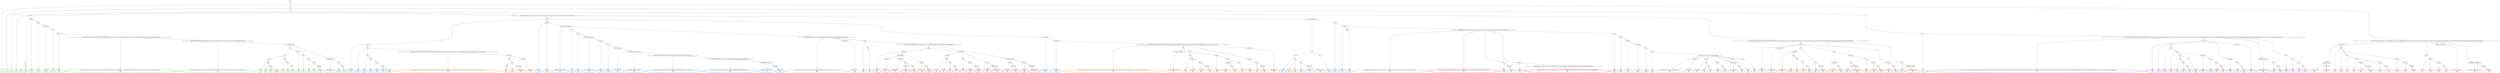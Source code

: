 digraph T {
	{
		rank=same
		401 [penwidth=3,colorscheme=set19,color=3,label="0_P\nP\n1.6%"]
		399 [penwidth=3,colorscheme=set19,color=3,label="1_P\nP\n4.1%"]
		397 [penwidth=3,colorscheme=set19,color=3,label="2_P\nP\n9.1%"]
		395 [penwidth=3,colorscheme=set19,color=3,label="4_P\nP\n4.3%"]
		393 [penwidth=3,colorscheme=set19,color=3,label="6_P\nP\n2.5%"]
		391 [penwidth=3,colorscheme=set19,color=3,label="10_P\nP\n5.8%"]
		389 [penwidth=3,colorscheme=set19,color=3,label="9;22;25_P\nP\n0.23%"]
		387 [penwidth=3,colorscheme=set19,color=3,label="28;35_P\nP\n0.56%"]
		385 [penwidth=3,colorscheme=set19,color=3,label="39;42;44;51_P\nP\n0.008%"]
		383 [penwidth=3,colorscheme=set19,color=3,label="59_P\nP\n1%"]
		381 [penwidth=3,colorscheme=set19,color=3,label="65;69;71_P\nP\n0.12%"]
		379 [penwidth=3,colorscheme=set19,color=3,label="75;85;87;89;95;103;105;109;112;120;123;128;130;134;142;143;146;151;158;161;166;180;187;195;198;203;205;212;219;228;241;243;249;254;257;263;272;280;298;312;318;327;334;358;361;374;378;382;387;395;401_P\nP\n0.0067%"]
		377 [penwidth=3,colorscheme=set19,color=3,label="408;413;420;426;442;464;476;489;497;518;525;545;572;587;619;638;648;671;691;701;705;714;722;736;741;756;761;766;772;776;780;784;793;799_P\nP\n0.013%"]
		372 [penwidth=3,colorscheme=set19,color=3,label="910_P\nP\n4.1%"]
		370 [penwidth=3,colorscheme=set19,color=3,label="940_P\nP\n3.3%"]
		368 [penwidth=3,colorscheme=set19,color=3,label="946_P\nP\n5.9%"]
		366 [penwidth=3,colorscheme=set19,color=3,label="914_P\nP\n4.5%"]
		364 [penwidth=3,colorscheme=set19,color=3,label="924_P\nP\n5%"]
		362 [penwidth=3,colorscheme=set19,color=3,label="931_P\nP\n5.9%"]
		360 [penwidth=3,colorscheme=set19,color=3,label="909_P\nP\n4.9%"]
		358 [penwidth=3,colorscheme=set19,color=3,label="923_P\nP\n0.37%"]
		356 [penwidth=3,colorscheme=set19,color=3,label="930_P\nP\n3.3%"]
		354 [penwidth=3,colorscheme=set19,color=3,label="936_P\nP\n8%"]
		352 [penwidth=3,colorscheme=set19,color=3,label="945;949_P\nP\n5.3%"]
		350 [penwidth=3,colorscheme=set19,color=3,label="899;908;918;929_P\nP\n2.5%"]
		348 [penwidth=3,colorscheme=set19,color=3,label="939_P\nP\n5.5%"]
		346 [penwidth=3,colorscheme=set19,color=3,label="944_P\nP\n6.5%"]
		344 [penwidth=3,colorscheme=set19,color=3,label="3;5_P\nP\n5.7%"]
		340 [penwidth=3,colorscheme=set19,color=2,label="240;248_M1\nM1\n7.5%"]
		338 [penwidth=3,colorscheme=set19,color=2,label="270_M1\nM1\n4.7%"]
		336 [penwidth=3,colorscheme=set19,color=2,label="285_M1\nM1\n2.6%"]
		334 [penwidth=3,colorscheme=set19,color=2,label="297_M1\nM1\n1.5%"]
		332 [penwidth=3,colorscheme=set19,color=2,label="302_M1\nM1\n3.4%"]
		330 [penwidth=3,colorscheme=set19,color=2,label="306_M1\nM1\n5.7%"]
		328 [penwidth=3,colorscheme=set19,color=2,label="242;247_M1\nM1\n4.8%"]
		326 [penwidth=3,colorscheme=set19,color=2,label="252;256;261;266;269;275_M1\nM1\n3.8%"]
		324 [penwidth=3,colorscheme=set19,color=2,label="279_M1\nM1\n3%"]
		322 [penwidth=3,colorscheme=set19,color=2,label="295_M1\nM1\n2.2%"]
		320 [penwidth=3,colorscheme=set19,color=2,label="311;316;322;325;332_M1\nM1\n1.3%"]
		318 [penwidth=3,colorscheme=set19,color=2,label="342;346_M1\nM1\n0.77%"]
		316 [penwidth=3,colorscheme=set19,color=2,label="363_M1\nM1\n0.23%"]
		314 [penwidth=3,colorscheme=set19,color=2,label="367;371;380;384_M1\nM1\n0.17%"]
		312 [penwidth=3,colorscheme=set19,color=2,label="394;407;417;429;436;441;459_M1\nM1\n0.23%"]
		310 [penwidth=3,colorscheme=set19,color=2,label="468;474;478;494;506;511;519;529;536;554;564;573;580;589;598;620;630;640;697;708;717;723;726;730_M1\nM1\n0.026%"]
		308 [penwidth=3,colorscheme=set19,color=2,label="733;742;748;751;757;777;781;785;789;794;805;812;832;844;858;868;880;893;905;915;919;932;951_M1\nM1\n0.048%"]
		306 [penwidth=3,colorscheme=set19,color=2,label="959;964;970;974;975;979_M1\nM1\n3.4%"]
		304 [penwidth=3,colorscheme=set19,color=2,label="992;1003_M1\nM1\n5.6%"]
		302 [penwidth=3,colorscheme=set19,color=2,label="246;251;260_M1\nM1\n4.9%"]
		300 [penwidth=3,colorscheme=set19,color=2,label="278;284;291_M1\nM1\n6.9%"]
		296 [penwidth=3,colorscheme=set19,color=2,label="268_M1\nM1\n1.5%"]
		294 [penwidth=3,colorscheme=set19,color=2,label="274_M1\nM1\n13%"]
		292 [penwidth=3,colorscheme=set19,color=2,label="290_M1\nM1\n0.84%"]
		290 [penwidth=3,colorscheme=set19,color=2,label="301;305;309_M1\nM1\n5.2%"]
		288 [penwidth=3,colorscheme=set19,color=2,label="277_M1\nM1\n5.3%"]
		286 [penwidth=3,colorscheme=set19,color=2,label="265_M1\nM1\n3.1%"]
		284 [penwidth=3,colorscheme=set19,color=2,label="273;276_M1\nM1\n2.7%"]
		282 [penwidth=3,colorscheme=set19,color=2,label="288_M1\nM1\n5.8%"]
		278 [penwidth=3,colorscheme=set19,color=8,label="549;558;569;592_M2\nM2\n3.6%"]
		276 [penwidth=3,colorscheme=set19,color=8,label="599;610;624_M2\nM2\n6.3%"]
		274 [penwidth=3,colorscheme=set19,color=8,label="568_M2\nM2\n4%"]
		272 [penwidth=3,colorscheme=set19,color=8,label="591_M2\nM2\n0.11%"]
		270 [penwidth=3,colorscheme=set19,color=8,label="609_M2\nM2\n3%"]
		268 [penwidth=3,colorscheme=set19,color=8,label="623_M2\nM2\n4.7%"]
		266 [penwidth=3,colorscheme=set19,color=8,label="634;643_M2\nM2\n4.9%"]
		264 [penwidth=3,colorscheme=set19,color=8,label="653;664;674_M2\nM2\n5.3%"]
		262 [penwidth=3,colorscheme=set19,color=8,label="642;652_M2\nM2\n0.73%"]
		260 [penwidth=3,colorscheme=set19,color=8,label="663;673_M2\nM2\n7.7%"]
		258 [penwidth=3,colorscheme=set19,color=8,label="622;633_M2\nM2\n12%"]
		256 [penwidth=3,colorscheme=set19,color=8,label="651;662_M2\nM2\n0.36%"]
		254 [penwidth=3,colorscheme=set19,color=8,label="680;688_M2\nM2\n9%"]
		252 [penwidth=3,colorscheme=set19,color=8,label="542;575_M2\nM2\n3.2%"]
		250 [penwidth=3,colorscheme=set19,color=8,label="608;621_M2\nM2\n10%"]
		248 [penwidth=3,colorscheme=set19,color=8,label="632;650_M2\nM2\n2.2%"]
		246 [penwidth=3,colorscheme=set19,color=8,label="661_M2\nM2\n6.8%"]
		244 [penwidth=3,colorscheme=set19,color=8,label="548;557;567;582;590_M2\nM2\n9.3%"]
		242 [penwidth=3,colorscheme=set19,color=8,label="556;566;581;631;641;660;679_M2\nM2\n1.8%"]
		240 [penwidth=3,colorscheme=set19,color=8,label="687;693_M2\nM2\n5.1%"]
		239 [penwidth=3,colorscheme=set19,color=9,label="306_M3\nM3\n0.0041%"]
		238 [penwidth=3,colorscheme=set19,color=9,label="242;247_M3\nM3\n0.39%"]
		236 [penwidth=3,colorscheme=set19,color=9,label="292;310;321;341;345;350;356;360;362;370;379;390;400;435;450;458;462;467;472;485;488;493;500;510;527;531;538_M3\nM3\n0.89%"]
		234 [penwidth=3,colorscheme=set19,color=9,label="550;560;577_M3\nM3\n5.6%"]
		232 [penwidth=3,colorscheme=set19,color=9,label="559_M3\nM3\n4.4%"]
		230 [penwidth=3,colorscheme=set19,color=9,label="570_M3\nM3\n5.8%"]
		229 [penwidth=3,colorscheme=set19,color=9,label="301;305;309_M3\nM3\n0.1%"]
		227 [penwidth=3,colorscheme=set19,color=9,label="283;289;300;304;308;319;336;344;354;359;376;393;396;415;427;434;439;448;453;457;460;477;491;499;504;508;515;522;533;535;553_M3\nM3\n2.7%"]
		225 [penwidth=3,colorscheme=set19,color=9,label="584_M3\nM3\n0.49%"]
		223 [penwidth=3,colorscheme=set19,color=9,label="613;626_M3\nM3\n5.3%"]
		221 [penwidth=3,colorscheme=set19,color=9,label="594;612_M3\nM3\n5.9%"]
		219 [penwidth=3,colorscheme=set19,color=9,label="666_M3\nM3\n0.93%"]
		217 [penwidth=3,colorscheme=set19,color=9,label="695_M3\nM3\n0.59%"]
		215 [penwidth=3,colorscheme=set19,color=9,label="699;702_M3\nM3\n0.55%"]
		213 [penwidth=3,colorscheme=set19,color=9,label="712;719;724_M3\nM3\n0.018%"]
		211 [penwidth=3,colorscheme=set19,color=9,label="728_M3\nM3\n0.082%"]
		209 [penwidth=3,colorscheme=set19,color=9,label="731_M3\nM3\n0.076%"]
		207 [penwidth=3,colorscheme=set19,color=9,label="753;763;769;774;783;787;790;801;807;895;896_M3\nM3\n8.5%"]
		205 [penwidth=3,colorscheme=set19,color=9,label="901;916_M3\nM3\n14%"]
		203 [penwidth=3,colorscheme=set19,color=9,label="907;913_M3\nM3\n3%"]
		201 [penwidth=3,colorscheme=set19,color=9,label="922_M3\nM3\n2.6%"]
		199 [penwidth=3,colorscheme=set19,color=9,label="927_M3\nM3\n5.2%"]
		197 [penwidth=3,colorscheme=set19,color=9,label="912;921_M3\nM3\n1.4%"]
		195 [penwidth=3,colorscheme=set19,color=9,label="935_M3\nM3\n5.9%"]
		193 [penwidth=3,colorscheme=set19,color=9,label="920;926;934_M3\nM3\n3.3%"]
		191 [penwidth=3,colorscheme=set19,color=9,label="937_M3\nM3\n8%"]
		189 [penwidth=3,colorscheme=set19,color=9,label="925_M3\nM3\n5.6%"]
		187 [penwidth=3,colorscheme=set19,color=9,label="933_M3\nM3\n8.4%"]
		186 [penwidth=3,colorscheme=set19,color=7,label="946_M4\nM4\n0.0079%"]
		183 [penwidth=3,colorscheme=set19,color=7,label="551;562_M4\nM4\n2.8%"]
		181 [penwidth=3,colorscheme=set19,color=7,label="571;579;586_M4\nM4\n13%"]
		178 [penwidth=3,colorscheme=set19,color=7,label="597;604;618_M4\nM4\n2.7%"]
		176 [penwidth=3,colorscheme=set19,color=7,label="628_M4\nM4\n2.7%"]
		174 [penwidth=3,colorscheme=set19,color=7,label="670_M4\nM4\n1.6%"]
		172 [penwidth=3,colorscheme=set19,color=7,label="677_M4\nM4\n7.4%"]
		170 [penwidth=3,colorscheme=set19,color=7,label="684_M4\nM4\n6.4%"]
		168 [penwidth=3,colorscheme=set19,color=7,label="617_M4\nM4\n4.6%"]
		166 [penwidth=3,colorscheme=set19,color=7,label="683;690_M4\nM4\n6.5%"]
		163 [penwidth=3,colorscheme=set19,color=7,label="603;616;647_M4\nM4\n4.5%"]
		161 [penwidth=3,colorscheme=set19,color=7,label="669_M4\nM4\n5.5%"]
		158 [penwidth=3,colorscheme=set19,color=7,label="637_M4\nM4\n2.8%"]
		156 [penwidth=3,colorscheme=set19,color=7,label="668;676;682;689_M4\nM4\n5.6%"]
		154 [penwidth=3,colorscheme=set19,color=7,label="646_M4\nM4\n5.6%"]
		152 [penwidth=3,colorscheme=set19,color=7,label="657;667_M4\nM4\n2.5%"]
		150 [penwidth=3,colorscheme=set19,color=7,label="675_M4\nM4\n6.7%"]
		148 [penwidth=3,colorscheme=set19,color=7,label="602;614_M4\nM4\n2.4%"]
		146 [penwidth=3,colorscheme=set19,color=7,label="656_M4\nM4\n6.6%"]
		144 [penwidth=3,colorscheme=set19,color=7,label="561_M4\nM4\n4%"]
		142 [penwidth=3,colorscheme=set19,color=7,label="585;595;601;636;655_M4\nM4\n6.2%"]
		140 [penwidth=3,colorscheme=set19,color=5,label="293;296;317;326;330;337;343;347;351;357;368;372;385;391;411;418;430;446;451;455;469;473;475;482;486;495;501;507;517;520;537;540;546;565;574;606;639;658;672;686;692;706;716;738;752;762;778_M5\nM5\n3.9%"]
		136 [penwidth=3,colorscheme=set19,color=5,label="823_M5\nM5\n8.3%"]
		134 [penwidth=3,colorscheme=set19,color=5,label="830_M5\nM5\n6.6%"]
		132 [penwidth=3,colorscheme=set19,color=5,label="841;853;862_M5\nM5\n7.5%"]
		130 [penwidth=3,colorscheme=set19,color=5,label="822;829_M5\nM5\n7.8%"]
		128 [penwidth=3,colorscheme=set19,color=5,label="315;320;324;329;331;340;355;366;369;377;397;403;406;416;428;440;445;449;454;461;471;481;492;505;509;516;534;541;547;555;588;607;649;659;678;707;715;729;737;744;749;758;767;782_M5\nM5\n2.7%"]
		125 [penwidth=3,colorscheme=set19,color=5,label="792;798;809;817;828;835_M5\nM5\n8%"]
		122 [penwidth=3,colorscheme=set19,color=5,label="802_M5\nM5\n3.7%"]
		120 [penwidth=3,colorscheme=set19,color=5,label="816;821_M5\nM5\n2.5%"]
		118 [penwidth=3,colorscheme=set19,color=5,label="852;861_M5\nM5\n4.5%"]
		116 [penwidth=3,colorscheme=set19,color=5,label="871;881_M5\nM5\n5.2%"]
		114 [penwidth=3,colorscheme=set19,color=5,label="808_M5\nM5\n4.2%"]
		111 [penwidth=3,colorscheme=set19,color=5,label="820;834;840_M5\nM5\n2.5%"]
		109 [penwidth=3,colorscheme=set19,color=5,label="870;876_M5\nM5\n5.3%"]
		107 [penwidth=3,colorscheme=set19,color=5,label="833_M5\nM5\n5.4%"]
		105 [penwidth=3,colorscheme=set19,color=5,label="814;819_M5\nM5\n4.5%"]
		103 [penwidth=3,colorscheme=set19,color=5,label="827_M5\nM5\n3.2%"]
		101 [penwidth=3,colorscheme=set19,color=5,label="839;860_M5\nM5\n5.6%"]
		99 [penwidth=3,colorscheme=set19,color=5,label="826;838;847_M5\nM5\n8.6%"]
		98 [penwidth=3,colorscheme=set19,color=5,label="274_M5\nM5\n0.14%"]
		96 [penwidth=3,colorscheme=set19,color=4,label="7;12;15;17;20;23;27;32;36;41;43;49;53;55;57;64;66;73;81;83;93;97;101;106;117;122;124;126;135;140;152;156;162;167;170;173;177;181;184;188;191;196;199;202;206;210;213;215;216;220;229;236;244;250;258;281;287;299;307;313;323;328;335;339;348;365;375;383;388;404;409;414;423;432;437;443;447;456;465;484;498;503;514;524;532;544;552;563;605;629;685;700;704;710;721;735;740;743;747;755;765;771;804;824_M6\nM6\n4.7%"]
		94 [penwidth=3,colorscheme=set19,color=4,label="831_M6\nM6\n5.8%"]
		92 [penwidth=3,colorscheme=set19,color=4,label="837_M6\nM6\n6.4%"]
		90 [penwidth=3,colorscheme=set19,color=4,label="843_M6\nM6\n5.8%"]
		88 [penwidth=3,colorscheme=set19,color=4,label="849_M6\nM6\n1.6%"]
		85 [penwidth=3,colorscheme=set19,color=4,label="867_M6\nM6\n3.9%"]
		83 [penwidth=3,colorscheme=set19,color=4,label="879_M6\nM6\n4%"]
		81 [penwidth=3,colorscheme=set19,color=4,label="891_M6\nM6\n5.7%"]
		79 [penwidth=3,colorscheme=set19,color=4,label="873_M6\nM6\n6.1%"]
		77 [penwidth=3,colorscheme=set19,color=4,label="878;883_M6\nM6\n4.6%"]
		75 [penwidth=3,colorscheme=set19,color=4,label="886_M6\nM6\n0.28%"]
		73 [penwidth=3,colorscheme=set19,color=4,label="898_M6\nM6\n1.9%"]
		71 [penwidth=3,colorscheme=set19,color=4,label="903_M6\nM6\n5.4%"]
		69 [penwidth=3,colorscheme=set19,color=4,label="848;856_M6\nM6\n3.4%"]
		67 [penwidth=3,colorscheme=set19,color=4,label="866_M6\nM6\n3.8%"]
		65 [penwidth=3,colorscheme=set19,color=4,label="872_M6\nM6\n6.3%"]
		63 [penwidth=3,colorscheme=set19,color=4,label="855;865_M6\nM6\n8.1%"]
		61 [penwidth=3,colorscheme=set19,color=4,label="836;842;854;864;877_M6\nM6\n1.6%"]
		59 [penwidth=3,colorscheme=set19,color=4,label="882_M6\nM6\n1.4%"]
		57 [penwidth=3,colorscheme=set19,color=4,label="885_M6\nM6\n6.4%"]
		55 [penwidth=3,colorscheme=set19,color=4,label="863_M6\nM6\n1.8%"]
		53 [penwidth=3,colorscheme=set19,color=4,label="884_M6\nM6\n2.2%"]
		51 [penwidth=3,colorscheme=set19,color=4,label="890_M6\nM6\n2.9%"]
		49 [penwidth=3,colorscheme=set19,color=4,label="902_M6\nM6\n5.8%"]
		45 [penwidth=3,colorscheme=set19,color=1,label="938;948_M7\nM7\n1.2%"]
		42 [penwidth=3,colorscheme=set19,color=1,label="987;991_M7\nM7\n7.6%"]
		40 [penwidth=3,colorscheme=set19,color=1,label="990;998;1002_M7\nM7\n1.5%"]
		37 [penwidth=3,colorscheme=set19,color=1,label="1007;1009_M7\nM7\n5.9%"]
		35 [penwidth=3,colorscheme=set19,color=1,label="1008_M7\nM7\n7.6%"]
		33 [penwidth=3,colorscheme=set19,color=1,label="958;963_M7\nM7\n1.3%"]
		31 [penwidth=3,colorscheme=set19,color=1,label="968_M7\nM7\n5.8%"]
		28 [penwidth=3,colorscheme=set19,color=1,label="962;973_M7\nM7\n3.9%"]
		26 [penwidth=3,colorscheme=set19,color=1,label="986_M7\nM7\n7%"]
		24 [penwidth=3,colorscheme=set19,color=1,label="997_M7\nM7\n1.2%"]
		22 [penwidth=3,colorscheme=set19,color=1,label="1001_M7\nM7\n7.7%"]
		20 [penwidth=3,colorscheme=set19,color=1,label="967_M7\nM7\n1%"]
		18 [penwidth=3,colorscheme=set19,color=1,label="982;985_M7\nM7\n0.87%"]
		16 [penwidth=3,colorscheme=set19,color=1,label="989;996_M7\nM7\n7.8%"]
		14 [penwidth=3,colorscheme=set19,color=1,label="972;978_M7\nM7\n3.3%"]
		12 [penwidth=3,colorscheme=set19,color=1,label="988;995;1000_M7\nM7\n6.8%"]
		9 [penwidth=3,colorscheme=set19,color=1,label="971;977_M7\nM7\n5.8%"]
		7 [penwidth=3,colorscheme=set19,color=1,label="981;1004_M7\nM7\n5.3%"]
		5 [penwidth=3,colorscheme=set19,color=1,label="976;984_M7\nM7\n0.54%"]
		3 [penwidth=3,colorscheme=set19,color=1,label="994;999;1006_M7\nM7\n7%"]
		2 [penwidth=3,colorscheme=set19,color=1,label="283;289;300;304;308;319;336;344;354;359;376;393;396;415;427;434;439;448;453;457;460;477;491;499;504;508;515;522;533;535;553_M7\nM7\n4.8%"]
		0 [penwidth=3,colorscheme=set19,color=1,label="645;696;703;709;713;720;725;732;734;739;746;754;760;764;770;775;779;791;796;813;825;846;851;859;869;875;897;900;911;941;947;952;955;960;965;980;993_M7\nM7\n5.9%"]
	}
	403 [label="GL"]
	402 [label="0"]
	400 [label="1"]
	398 [label="2"]
	396 [label="4"]
	394 [label="6"]
	392 [label="10"]
	390 [label="9;22;25"]
	388 [label="28;35"]
	386 [label="39;42;44;51"]
	384 [label="59"]
	382 [label="65;69;71"]
	380 [label="75;85;87;89;95;103;105;109;112;120;123;128;130;134;142;143;146;151;158;161;166;180;187;195;198;203;205;212;219;228;241;243;249;254;257;263;272;280;298;312;318;327;334;358;361;374;378;382;387;395;401"]
	378 [label="408;413;420;426;442;464;476;489;497;518;525;545;572;587;619;638;648;671;691;701;705;714;722;736;741;756;761;766;772;776;780;784;793;799"]
	376 [label="811;850;887;888"]
	375 [label="892"]
	374 [label="904"]
	373 [label="910"]
	371 [label="940"]
	369 [label="946"]
	367 [label="914"]
	365 [label="924"]
	363 [label="931"]
	361 [label="909"]
	359 [label="923"]
	357 [label="930"]
	355 [label="936"]
	353 [label="945;949"]
	351 [label="899;908;918;929"]
	349 [label="939"]
	347 [label="944"]
	345 [label="3;5"]
	343 [label="18;21;30;33;37;46;60;62;67;70;74;77;79;82;84;90;100;104;107;110;114;118;127;131;136;144;147;153;163;171;174;178;189;192;207;214;218;222;224"]
	342 [label="226;232"]
	341 [label="240;248"]
	339 [label="270"]
	337 [label="285"]
	335 [label="297"]
	333 [label="302"]
	331 [label="306"]
	329 [label="242;247"]
	327 [label="252;256;261;266;269;275"]
	325 [label="279"]
	323 [label="295"]
	321 [label="311;316;322;325;332"]
	319 [label="342;346"]
	317 [label="363"]
	315 [label="367;371;380;384"]
	313 [label="394;407;417;429;436;441;459"]
	311 [label="468;474;478;494;506;511;519;529;536;554;564;573;580;589;598;620;630;640;697;708;717;723;726;730"]
	309 [label="733;742;748;751;757;777;781;785;789;794;805;812;832;844;858;868;880;893;905;915;919;932;951"]
	307 [label="959;964;970;974;975;979"]
	305 [label="992;1003"]
	303 [label="246;251;260"]
	301 [label="278;284;291"]
	299 [label="231;235;237;239;255"]
	298 [label="259"]
	297 [label="268"]
	295 [label="274"]
	293 [label="290"]
	291 [label="301;305;309"]
	289 [label="277"]
	287 [label="265"]
	285 [label="273;276"]
	283 [label="288"]
	281 [label="11;14;26;29;31;40;45;48;52;56;61;63;72;76;78;86;88;92;96;99;113;116;121;133;138;139;141;145;148;150;155;160;165;169;172;176;179;183;186;190;194;201;204;209;225;227;233;238;253;262;271;286;333;338;352;364;373;381;386;392;398;412;419;422;425;431;452;463;470;479;487;490;496;502;512;523"]
	280 [label="526;530;543"]
	279 [label="549;558;569;592"]
	277 [label="599;610;624"]
	275 [label="568"]
	273 [label="591"]
	271 [label="609"]
	269 [label="623"]
	267 [label="634;643"]
	265 [label="653;664;674"]
	263 [label="642;652"]
	261 [label="663;673"]
	259 [label="622;633"]
	257 [label="651;662"]
	255 [label="680;688"]
	253 [label="542;575"]
	251 [label="608;621"]
	249 [label="632;650"]
	247 [label="661"]
	245 [label="548;557;567;582;590"]
	243 [label="556;566;581;631;641;660;679"]
	241 [label="687;693"]
	237 [label="292;310;321;341;345;350;356;360;362;370;379;390;400;435;450;458;462;467;472;485;488;493;500;510;527;531;538"]
	235 [label="550;560;577"]
	233 [label="559"]
	231 [label="570"]
	228 [label="283;289;300;304;308;319;336;344;354;359;376;393;396;415;427;434;439;448;453;457;460;477;491;499;504;508;515;522;533;535;553"]
	226 [label="584"]
	224 [label="613;626"]
	222 [label="594;612"]
	220 [label="666"]
	218 [label="695"]
	216 [label="699;702"]
	214 [label="712;719;724"]
	212 [label="728"]
	210 [label="731"]
	208 [label="753;763;769;774;783;787;790;801;807;895;896"]
	206 [label="901;916"]
	204 [label="907;913"]
	202 [label="922"]
	200 [label="927"]
	198 [label="912;921"]
	196 [label="935"]
	194 [label="920;926;934"]
	192 [label="937"]
	190 [label="925"]
	188 [label="933"]
	185 [label="8;13;16;19;24;34;38;47;50;54;58;68;80;91;94;98;102;108;111;115;119;125;129;132;137;149;154;157;159;164;168;175;182;185;193;197;200;208;211;217;221;223;230;234;245;264;267;282;294;303;314;349;353;389;399;402;405;410;421;424;433;438;444;466;480;483;513;521;528;539"]
	184 [label="551;562"]
	182 [label="571;579;586"]
	180 [label="578"]
	179 [label="597;604;618"]
	177 [label="628"]
	175 [label="670"]
	173 [label="677"]
	171 [label="684"]
	169 [label="617"]
	167 [label="683;690"]
	165 [label="596"]
	164 [label="603;616;647"]
	162 [label="669"]
	160 [label="615;627"]
	159 [label="637"]
	157 [label="668;676;682;689"]
	155 [label="646"]
	153 [label="657;667"]
	151 [label="675"]
	149 [label="602;614"]
	147 [label="656"]
	145 [label="561"]
	143 [label="585;595;601;636;655"]
	141 [label="293;296;317;326;330;337;343;347;351;357;368;372;385;391;411;418;430;446;451;455;469;473;475;482;486;495;501;507;517;520;537;540;546;565;574;606;639;658;672;686;692;706;716;738;752;762;778"]
	139 [label="803;810"]
	138 [label="818"]
	137 [label="823"]
	135 [label="830"]
	133 [label="841;853;862"]
	131 [label="822;829"]
	129 [label="315;320;324;329;331;340;355;366;369;377;397;403;406;416;428;440;445;449;454;461;471;481;492;505;509;516;534;541;547;555;588;607;649;659;678;707;715;729;737;744;749;758;767;782"]
	127 [label="788"]
	126 [label="792;798;809;817;828;835"]
	124 [label="797"]
	123 [label="802"]
	121 [label="816;821"]
	119 [label="852;861"]
	117 [label="871;881"]
	115 [label="808"]
	113 [label="815"]
	112 [label="820;834;840"]
	110 [label="870;876"]
	108 [label="833"]
	106 [label="814;819"]
	104 [label="827"]
	102 [label="839;860"]
	100 [label="826;838;847"]
	97 [label="7;12;15;17;20;23;27;32;36;41;43;49;53;55;57;64;66;73;81;83;93;97;101;106;117;122;124;126;135;140;152;156;162;167;170;173;177;181;184;188;191;196;199;202;206;210;213;215;216;220;229;236;244;250;258;281;287;299;307;313;323;328;335;339;348;365;375;383;388;404;409;414;423;432;437;443;447;456;465;484;498;503;514;524;532;544;552;563;605;629;685;700;704;710;721;735;740;743;747;755;765;771;804;824"]
	95 [label="831"]
	93 [label="837"]
	91 [label="843"]
	89 [label="849"]
	87 [label="857"]
	86 [label="867"]
	84 [label="879"]
	82 [label="891"]
	80 [label="873"]
	78 [label="878;883"]
	76 [label="886"]
	74 [label="898"]
	72 [label="903"]
	70 [label="848;856"]
	68 [label="866"]
	66 [label="872"]
	64 [label="855;865"]
	62 [label="836;842;854;864;877"]
	60 [label="882"]
	58 [label="885"]
	56 [label="863"]
	54 [label="884"]
	52 [label="890"]
	50 [label="902"]
	48 [label="576;583;593;600;611;625;635;644;654;665;681;694;698;711;718;727;745;750;759;768;773;786;795;800;806;845;874;889;894;906;917"]
	47 [label="928"]
	46 [label="938;948"]
	44 [label="950;954;969;983"]
	43 [label="987;991"]
	41 [label="990;998;1002"]
	39 [label="1005"]
	38 [label="1007;1009"]
	36 [label="1008"]
	34 [label="958;963"]
	32 [label="968"]
	30 [label="943;953;957"]
	29 [label="962;973"]
	27 [label="986"]
	25 [label="997"]
	23 [label="1001"]
	21 [label="967"]
	19 [label="982;985"]
	17 [label="989;996"]
	15 [label="972;978"]
	13 [label="988;995;1000"]
	11 [label="942;956;961;966"]
	10 [label="971;977"]
	8 [label="981;1004"]
	6 [label="976;984"]
	4 [label="994;999;1006"]
	1 [label="645;696;703;709;713;720;725;732;734;739;746;754;760;764;770;775;779;791;796;813;825;846;851;859;869;875;897;900;911;941;947;952;955;960;965;980;993"]
	403 -> 402
	402 -> 401
	402 -> 400
	402 -> 281
	400 -> 399
	400 -> 398
	400 -> 345
	398 -> 397
	398 -> 396
	398 -> 343
	398 -> 185
	396 -> 395
	396 -> 394
	396 -> 390
	394 -> 393
	394 -> 392
	392 -> 391
	390 -> 389
	390 -> 388
	388 -> 387
	388 -> 386
	386 -> 385
	386 -> 384
	384 -> 383
	384 -> 382
	382 -> 381
	382 -> 380
	380 -> 379
	380 -> 378
	378 -> 377
	378 -> 376
	376 -> 375
	376 -> 351
	375 -> 374
	375 -> 361
	374 -> 373
	374 -> 367
	373 -> 372
	373 -> 371
	371 -> 370
	371 -> 369
	369 -> 368
	369 -> 186
	367 -> 366
	367 -> 365
	365 -> 364
	365 -> 363
	363 -> 362
	361 -> 360
	361 -> 359
	359 -> 358
	359 -> 357
	357 -> 356
	357 -> 355
	355 -> 354
	355 -> 353
	353 -> 352
	351 -> 350
	351 -> 349
	349 -> 348
	349 -> 347
	347 -> 346
	345 -> 344
	345 -> 97
	343 -> 342
	343 -> 299
	342 -> 341
	342 -> 329
	342 -> 303
	341 -> 340
	341 -> 339
	339 -> 338
	339 -> 337
	339 -> 141
	337 -> 336
	337 -> 335
	335 -> 334
	335 -> 333
	333 -> 332
	333 -> 331
	331 -> 330
	331 -> 239
	329 -> 328
	329 -> 327
	329 -> 238
	327 -> 326
	327 -> 325
	327 -> 237
	325 -> 324
	325 -> 323
	323 -> 322
	323 -> 321
	321 -> 320
	321 -> 319
	319 -> 318
	319 -> 317
	317 -> 316
	317 -> 315
	315 -> 314
	315 -> 313
	313 -> 312
	313 -> 311
	311 -> 310
	311 -> 309
	309 -> 308
	309 -> 307
	307 -> 306
	307 -> 305
	305 -> 304
	303 -> 302
	303 -> 301
	301 -> 300
	301 -> 129
	299 -> 298
	299 -> 287
	298 -> 297
	298 -> 289
	297 -> 296
	297 -> 295
	295 -> 294
	295 -> 293
	295 -> 98
	293 -> 292
	293 -> 291
	291 -> 290
	291 -> 229
	289 -> 288
	287 -> 286
	287 -> 285
	285 -> 284
	285 -> 283
	285 -> 228
	283 -> 282
	281 -> 280
	281 -> 253
	281 -> 245
	281 -> 243
	280 -> 279
	280 -> 275
	279 -> 278
	279 -> 277
	277 -> 276
	275 -> 274
	275 -> 273
	273 -> 272
	273 -> 271
	273 -> 259
	271 -> 270
	271 -> 269
	269 -> 268
	269 -> 267
	269 -> 263
	267 -> 266
	267 -> 265
	265 -> 264
	263 -> 262
	263 -> 261
	261 -> 260
	259 -> 258
	259 -> 257
	257 -> 256
	257 -> 255
	255 -> 254
	253 -> 252
	253 -> 251
	251 -> 250
	251 -> 249
	249 -> 248
	249 -> 247
	247 -> 246
	245 -> 244
	243 -> 242
	243 -> 241
	241 -> 240
	237 -> 236
	237 -> 235
	237 -> 233
	235 -> 234
	233 -> 232
	233 -> 231
	233 -> 48
	231 -> 230
	228 -> 227
	228 -> 226
	228 -> 222
	228 -> 220
	228 -> 2
	226 -> 225
	226 -> 224
	224 -> 223
	222 -> 221
	222 -> 1
	220 -> 219
	220 -> 218
	218 -> 217
	218 -> 216
	216 -> 215
	216 -> 214
	214 -> 213
	214 -> 212
	212 -> 211
	212 -> 210
	210 -> 209
	210 -> 208
	208 -> 207
	208 -> 206
	208 -> 204
	208 -> 198
	208 -> 194
	208 -> 190
	208 -> 188
	206 -> 205
	204 -> 203
	204 -> 202
	202 -> 201
	202 -> 200
	200 -> 199
	198 -> 197
	198 -> 196
	196 -> 195
	194 -> 193
	194 -> 192
	192 -> 191
	190 -> 189
	188 -> 187
	185 -> 184
	185 -> 145
	184 -> 183
	184 -> 182
	184 -> 180
	184 -> 165
	184 -> 149
	182 -> 181
	180 -> 179
	180 -> 169
	179 -> 178
	179 -> 177
	177 -> 176
	177 -> 175
	175 -> 174
	175 -> 173
	173 -> 172
	173 -> 171
	171 -> 170
	169 -> 168
	169 -> 167
	167 -> 166
	165 -> 164
	165 -> 160
	164 -> 163
	164 -> 162
	162 -> 161
	160 -> 159
	160 -> 155
	159 -> 158
	159 -> 157
	157 -> 156
	155 -> 154
	155 -> 153
	153 -> 152
	153 -> 151
	151 -> 150
	149 -> 148
	149 -> 147
	147 -> 146
	145 -> 144
	145 -> 143
	143 -> 142
	141 -> 140
	141 -> 139
	139 -> 138
	139 -> 131
	138 -> 137
	138 -> 135
	137 -> 136
	135 -> 134
	135 -> 133
	133 -> 132
	131 -> 130
	129 -> 128
	129 -> 127
	129 -> 106
	129 -> 100
	127 -> 126
	127 -> 124
	126 -> 125
	124 -> 123
	124 -> 115
	123 -> 122
	123 -> 121
	121 -> 120
	121 -> 119
	119 -> 118
	119 -> 117
	117 -> 116
	115 -> 114
	115 -> 113
	113 -> 112
	113 -> 108
	112 -> 111
	112 -> 110
	110 -> 109
	108 -> 107
	106 -> 105
	106 -> 104
	104 -> 103
	104 -> 102
	102 -> 101
	100 -> 99
	97 -> 96
	97 -> 95
	97 -> 62
	97 -> 56
	95 -> 94
	95 -> 93
	95 -> 70
	95 -> 64
	93 -> 92
	93 -> 91
	91 -> 90
	91 -> 89
	89 -> 88
	89 -> 87
	89 -> 78
	87 -> 86
	87 -> 80
	86 -> 85
	86 -> 84
	84 -> 83
	84 -> 82
	82 -> 81
	80 -> 79
	78 -> 77
	78 -> 76
	76 -> 75
	76 -> 74
	74 -> 73
	74 -> 72
	72 -> 71
	70 -> 69
	70 -> 68
	68 -> 67
	68 -> 66
	66 -> 65
	64 -> 63
	62 -> 61
	62 -> 60
	60 -> 59
	60 -> 58
	58 -> 57
	56 -> 55
	56 -> 54
	54 -> 53
	54 -> 52
	52 -> 51
	52 -> 50
	50 -> 49
	48 -> 47
	48 -> 11
	47 -> 46
	47 -> 30
	46 -> 45
	46 -> 44
	46 -> 34
	44 -> 43
	44 -> 41
	43 -> 42
	41 -> 40
	41 -> 39
	39 -> 38
	39 -> 36
	38 -> 37
	36 -> 35
	34 -> 33
	34 -> 32
	32 -> 31
	30 -> 29
	30 -> 21
	30 -> 15
	29 -> 28
	29 -> 27
	27 -> 26
	27 -> 25
	25 -> 24
	25 -> 23
	23 -> 22
	21 -> 20
	21 -> 19
	19 -> 18
	19 -> 17
	17 -> 16
	15 -> 14
	15 -> 13
	13 -> 12
	11 -> 10
	11 -> 6
	10 -> 9
	10 -> 8
	8 -> 7
	6 -> 5
	6 -> 4
	4 -> 3
	1 -> 0
}
